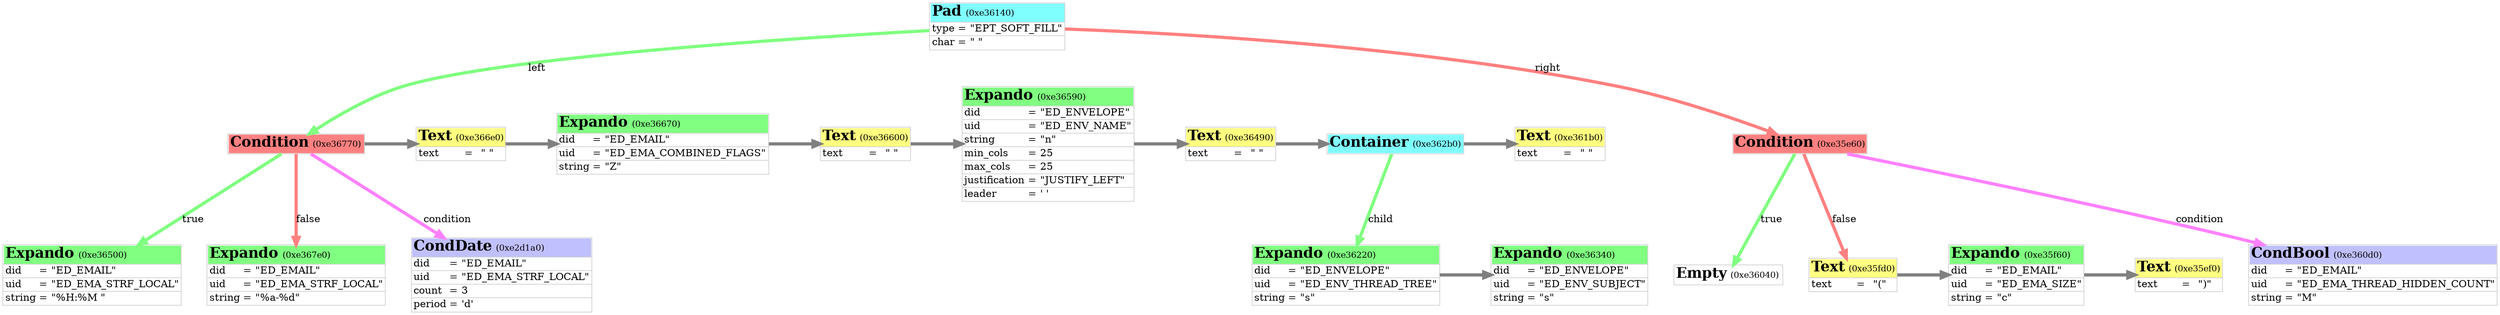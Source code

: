 digraph neomutt
{

	graph [
		rankdir="TB"
		nodesep="0.5"
		ranksep="0.5"
	];

	node [
		shape="plain"
	];

	edge [
		penwidth="4.5"
		arrowsize="1.0"
		color="#c0c0c0"
	];

	obj_0xe36140 [
		label=<<table cellspacing="0" border="1" rows="*" color="#d0d0d0">
		<tr>
			<td border="0" align="left" bgcolor="#80ffff" port="top" colspan="3"><font color="#000000" point-size="20"><b>Pad</b></font> <font point-size="12">(0xe36140)</font></td>
		</tr>
		<tr>
			<td border="0" align="left">type</td>
			<td border="0">=</td>
			<td border="0" align="left">"EPT_SOFT_FILL"</td>
		</tr>
		<tr>
			<td border="0" align="left">char</td>
			<td border="0">=</td>
			<td border="0" align="left">" "</td>
		</tr>
		</table>>
	];

	obj_0xe36770 [
		label=<<table cellspacing="0" border="1" rows="*" color="#d0d0d0">
		<tr>
			<td border="0" align="left" bgcolor="#ff8080" port="top" colspan="3"><font color="#000000" point-size="20"><b>Condition</b></font> <font point-size="12">(0xe36770)</font></td>
		</tr>
		</table>>
	];

	obj_0xe2d1a0 [
		label=<<table cellspacing="0" border="1" rows="*" color="#d0d0d0">
		<tr>
			<td border="0" align="left" bgcolor="#c0c0ff" port="top" colspan="3"><font color="#000000" point-size="20"><b>CondDate</b></font> <font point-size="12">(0xe2d1a0)</font></td>
		</tr>
		<tr>
			<td border="0" align="left">did</td>
			<td border="0">=</td>
			<td border="0" align="left">"ED_EMAIL"</td>
		</tr>
		<tr>
			<td border="0" align="left">uid</td>
			<td border="0">=</td>
			<td border="0" align="left">"ED_EMA_STRF_LOCAL"</td>
		</tr>
		<tr>
			<td border="0" align="left">count</td>
			<td border="0">=</td>
			<td border="0" align="left">3</td>
		</tr>
		<tr>
			<td border="0" align="left">period</td>
			<td border="0">=</td>
			<td border="0" align="left">'d'</td>
		</tr>
		</table>>
	];

	obj_0xe36500 [
		label=<<table cellspacing="0" border="1" rows="*" color="#d0d0d0">
		<tr>
			<td border="0" align="left" bgcolor="#80ff80" port="top" colspan="3"><font color="#000000" point-size="20"><b>Expando</b></font> <font point-size="12">(0xe36500)</font></td>
		</tr>
		<tr>
			<td border="0" align="left">did</td>
			<td border="0">=</td>
			<td border="0" align="left">"ED_EMAIL"</td>
		</tr>
		<tr>
			<td border="0" align="left">uid</td>
			<td border="0">=</td>
			<td border="0" align="left">"ED_EMA_STRF_LOCAL"</td>
		</tr>
		<tr>
			<td border="0" align="left">string</td>
			<td border="0">=</td>
			<td border="0" align="left">"%H:%M "</td>
		</tr>
		</table>>
	];

	obj_0xe367e0 [
		label=<<table cellspacing="0" border="1" rows="*" color="#d0d0d0">
		<tr>
			<td border="0" align="left" bgcolor="#80ff80" port="top" colspan="3"><font color="#000000" point-size="20"><b>Expando</b></font> <font point-size="12">(0xe367e0)</font></td>
		</tr>
		<tr>
			<td border="0" align="left">did</td>
			<td border="0">=</td>
			<td border="0" align="left">"ED_EMAIL"</td>
		</tr>
		<tr>
			<td border="0" align="left">uid</td>
			<td border="0">=</td>
			<td border="0" align="left">"ED_EMA_STRF_LOCAL"</td>
		</tr>
		<tr>
			<td border="0" align="left">string</td>
			<td border="0">=</td>
			<td border="0" align="left">"%a-%d"</td>
		</tr>
		</table>>
	];

	obj_0xe366e0 [
		label=<<table cellspacing="0" border="1" rows="*" color="#d0d0d0">
		<tr>
			<td border="0" align="left" bgcolor="#ffff80" port="top" colspan="3"><font color="#000000" point-size="20"><b>Text</b></font> <font point-size="12">(0xe366e0)</font></td>
		</tr>
		<tr>
			<td border="0" align="left">text</td>
			<td border="0">=</td>
			<td border="0" align="left">" "</td>
		</tr>
		</table>>
	];

	obj_0xe36670 [
		label=<<table cellspacing="0" border="1" rows="*" color="#d0d0d0">
		<tr>
			<td border="0" align="left" bgcolor="#80ff80" port="top" colspan="3"><font color="#000000" point-size="20"><b>Expando</b></font> <font point-size="12">(0xe36670)</font></td>
		</tr>
		<tr>
			<td border="0" align="left">did</td>
			<td border="0">=</td>
			<td border="0" align="left">"ED_EMAIL"</td>
		</tr>
		<tr>
			<td border="0" align="left">uid</td>
			<td border="0">=</td>
			<td border="0" align="left">"ED_EMA_COMBINED_FLAGS"</td>
		</tr>
		<tr>
			<td border="0" align="left">string</td>
			<td border="0">=</td>
			<td border="0" align="left">"Z"</td>
		</tr>
		</table>>
	];

	obj_0xe36600 [
		label=<<table cellspacing="0" border="1" rows="*" color="#d0d0d0">
		<tr>
			<td border="0" align="left" bgcolor="#ffff80" port="top" colspan="3"><font color="#000000" point-size="20"><b>Text</b></font> <font point-size="12">(0xe36600)</font></td>
		</tr>
		<tr>
			<td border="0" align="left">text</td>
			<td border="0">=</td>
			<td border="0" align="left">" "</td>
		</tr>
		</table>>
	];

	obj_0xe36590 [
		label=<<table cellspacing="0" border="1" rows="*" color="#d0d0d0">
		<tr>
			<td border="0" align="left" bgcolor="#80ff80" port="top" colspan="3"><font color="#000000" point-size="20"><b>Expando</b></font> <font point-size="12">(0xe36590)</font></td>
		</tr>
		<tr>
			<td border="0" align="left">did</td>
			<td border="0">=</td>
			<td border="0" align="left">"ED_ENVELOPE"</td>
		</tr>
		<tr>
			<td border="0" align="left">uid</td>
			<td border="0">=</td>
			<td border="0" align="left">"ED_ENV_NAME"</td>
		</tr>
		<tr>
			<td border="0" align="left">string</td>
			<td border="0">=</td>
			<td border="0" align="left">"n"</td>
		</tr>
		<tr>
			<td border="0" align="left">min_cols</td>
			<td border="0">=</td>
			<td border="0" align="left">25</td>
		</tr>
		<tr>
			<td border="0" align="left">max_cols</td>
			<td border="0">=</td>
			<td border="0" align="left">25</td>
		</tr>
		<tr>
			<td border="0" align="left">justification</td>
			<td border="0">=</td>
			<td border="0" align="left">"JUSTIFY_LEFT"</td>
		</tr>
		<tr>
			<td border="0" align="left">leader</td>
			<td border="0">=</td>
			<td border="0" align="left">' '</td>
		</tr>
		</table>>
	];

	obj_0xe36490 [
		label=<<table cellspacing="0" border="1" rows="*" color="#d0d0d0">
		<tr>
			<td border="0" align="left" bgcolor="#ffff80" port="top" colspan="3"><font color="#000000" point-size="20"><b>Text</b></font> <font point-size="12">(0xe36490)</font></td>
		</tr>
		<tr>
			<td border="0" align="left">text</td>
			<td border="0">=</td>
			<td border="0" align="left">" "</td>
		</tr>
		</table>>
	];

	obj_0xe362b0 [
		label=<<table cellspacing="0" border="1" rows="*" color="#d0d0d0">
		<tr>
			<td border="0" align="left" bgcolor="#80ffff" port="top" colspan="3"><font color="#000000" point-size="20"><b>Container</b></font> <font point-size="12">(0xe362b0)</font></td>
		</tr>
		</table>>
	];

	obj_0xe36220 [
		label=<<table cellspacing="0" border="1" rows="*" color="#d0d0d0">
		<tr>
			<td border="0" align="left" bgcolor="#80ff80" port="top" colspan="3"><font color="#000000" point-size="20"><b>Expando</b></font> <font point-size="12">(0xe36220)</font></td>
		</tr>
		<tr>
			<td border="0" align="left">did</td>
			<td border="0">=</td>
			<td border="0" align="left">"ED_ENVELOPE"</td>
		</tr>
		<tr>
			<td border="0" align="left">uid</td>
			<td border="0">=</td>
			<td border="0" align="left">"ED_ENV_THREAD_TREE"</td>
		</tr>
		<tr>
			<td border="0" align="left">string</td>
			<td border="0">=</td>
			<td border="0" align="left">"s"</td>
		</tr>
		</table>>
	];

	obj_0xe36340 [
		label=<<table cellspacing="0" border="1" rows="*" color="#d0d0d0">
		<tr>
			<td border="0" align="left" bgcolor="#80ff80" port="top" colspan="3"><font color="#000000" point-size="20"><b>Expando</b></font> <font point-size="12">(0xe36340)</font></td>
		</tr>
		<tr>
			<td border="0" align="left">did</td>
			<td border="0">=</td>
			<td border="0" align="left">"ED_ENVELOPE"</td>
		</tr>
		<tr>
			<td border="0" align="left">uid</td>
			<td border="0">=</td>
			<td border="0" align="left">"ED_ENV_SUBJECT"</td>
		</tr>
		<tr>
			<td border="0" align="left">string</td>
			<td border="0">=</td>
			<td border="0" align="left">"s"</td>
		</tr>
		</table>>
	];

	obj_0xe361b0 [
		label=<<table cellspacing="0" border="1" rows="*" color="#d0d0d0">
		<tr>
			<td border="0" align="left" bgcolor="#ffff80" port="top" colspan="3"><font color="#000000" point-size="20"><b>Text</b></font> <font point-size="12">(0xe361b0)</font></td>
		</tr>
		<tr>
			<td border="0" align="left">text</td>
			<td border="0">=</td>
			<td border="0" align="left">" "</td>
		</tr>
		</table>>
	];

	obj_0xe35e60 [
		label=<<table cellspacing="0" border="1" rows="*" color="#d0d0d0">
		<tr>
			<td border="0" align="left" bgcolor="#ff8080" port="top" colspan="3"><font color="#000000" point-size="20"><b>Condition</b></font> <font point-size="12">(0xe35e60)</font></td>
		</tr>
		</table>>
	];

	obj_0xe360d0 [
		label=<<table cellspacing="0" border="1" rows="*" color="#d0d0d0">
		<tr>
			<td border="0" align="left" bgcolor="#c0c0ff" port="top" colspan="3"><font color="#000000" point-size="20"><b>CondBool</b></font> <font point-size="12">(0xe360d0)</font></td>
		</tr>
		<tr>
			<td border="0" align="left">did</td>
			<td border="0">=</td>
			<td border="0" align="left">"ED_EMAIL"</td>
		</tr>
		<tr>
			<td border="0" align="left">uid</td>
			<td border="0">=</td>
			<td border="0" align="left">"ED_EMA_THREAD_HIDDEN_COUNT"</td>
		</tr>
		<tr>
			<td border="0" align="left">string</td>
			<td border="0">=</td>
			<td border="0" align="left">"M"</td>
		</tr>
		</table>>
	];

	obj_0xe36040 [
		label=<<table cellspacing="0" border="1" rows="*" color="#d0d0d0">
		<tr>
			<td border="0" align="left" bgcolor="#ffffff" port="top" colspan="3"><font color="#000000" point-size="20"><b>Empty</b></font> <font point-size="12">(0xe36040)</font></td>
		</tr>
		</table>>
	];

	obj_0xe35fd0 [
		label=<<table cellspacing="0" border="1" rows="*" color="#d0d0d0">
		<tr>
			<td border="0" align="left" bgcolor="#ffff80" port="top" colspan="3"><font color="#000000" point-size="20"><b>Text</b></font> <font point-size="12">(0xe35fd0)</font></td>
		</tr>
		<tr>
			<td border="0" align="left">text</td>
			<td border="0">=</td>
			<td border="0" align="left">"("</td>
		</tr>
		</table>>
	];

	obj_0xe35f60 [
		label=<<table cellspacing="0" border="1" rows="*" color="#d0d0d0">
		<tr>
			<td border="0" align="left" bgcolor="#80ff80" port="top" colspan="3"><font color="#000000" point-size="20"><b>Expando</b></font> <font point-size="12">(0xe35f60)</font></td>
		</tr>
		<tr>
			<td border="0" align="left">did</td>
			<td border="0">=</td>
			<td border="0" align="left">"ED_EMAIL"</td>
		</tr>
		<tr>
			<td border="0" align="left">uid</td>
			<td border="0">=</td>
			<td border="0" align="left">"ED_EMA_SIZE"</td>
		</tr>
		<tr>
			<td border="0" align="left">string</td>
			<td border="0">=</td>
			<td border="0" align="left">"c"</td>
		</tr>
		</table>>
	];

	obj_0xe35ef0 [
		label=<<table cellspacing="0" border="1" rows="*" color="#d0d0d0">
		<tr>
			<td border="0" align="left" bgcolor="#ffff80" port="top" colspan="3"><font color="#000000" point-size="20"><b>Text</b></font> <font point-size="12">(0xe35ef0)</font></td>
		</tr>
		<tr>
			<td border="0" align="left">text</td>
			<td border="0">=</td>
			<td border="0" align="left">")"</td>
		</tr>
		</table>>
	];


	{ rank=same obj_0xe2d1a0 };
	obj_0xe36770 -> obj_0xe2d1a0 [  edgetooltip="Condition->condition" label="condition" color="#ff80ff" ];
	{ rank=same obj_0xe36500 };
	obj_0xe36770 -> obj_0xe36500 [  edgetooltip="Condition->true" label="true" color="#80ff80" ];
	{ rank=same obj_0xe367e0 };
	obj_0xe36770 -> obj_0xe367e0 [  edgetooltip="Condition->false" label="false" color="#ff8080" ];
	obj_0xe36770 -> obj_0xe366e0 [  edgetooltip="ExpandoNode->next"  color="#808080" ];
	obj_0xe366e0 -> obj_0xe36670 [  edgetooltip="ExpandoNode->next"  color="#808080" ];
	obj_0xe36670 -> obj_0xe36600 [  edgetooltip="ExpandoNode->next"  color="#808080" ];
	obj_0xe36600 -> obj_0xe36590 [  edgetooltip="ExpandoNode->next"  color="#808080" ];
	obj_0xe36590 -> obj_0xe36490 [  edgetooltip="ExpandoNode->next"  color="#808080" ];
	obj_0xe36220 -> obj_0xe36340 [  edgetooltip="ExpandoNode->next"  color="#808080" ];
	{ rank=same obj_0xe36220 obj_0xe36340 };
	obj_0xe362b0 -> obj_0xe36220 [  edgetooltip="Node->child" label="child" color="#80ff80" ];
	obj_0xe36490 -> obj_0xe362b0 [  edgetooltip="ExpandoNode->next"  color="#808080" ];
	obj_0xe362b0 -> obj_0xe361b0 [  edgetooltip="ExpandoNode->next"  color="#808080" ];
	{ rank=same obj_0xe36770 obj_0xe366e0 obj_0xe36670 obj_0xe36600 obj_0xe36590 obj_0xe36490 obj_0xe362b0 obj_0xe361b0 };
	obj_0xe36140 -> obj_0xe36770 [  edgetooltip="Pad->left" label="left" color="#80ff80" ];
	{ rank=same obj_0xe360d0 };
	obj_0xe35e60 -> obj_0xe360d0 [  edgetooltip="Condition->condition" label="condition" color="#ff80ff" ];
	{ rank=same obj_0xe36040 };
	obj_0xe35e60 -> obj_0xe36040 [  edgetooltip="Condition->true" label="true" color="#80ff80" ];
	obj_0xe35fd0 -> obj_0xe35f60 [  edgetooltip="ExpandoNode->next"  color="#808080" ];
	obj_0xe35f60 -> obj_0xe35ef0 [  edgetooltip="ExpandoNode->next"  color="#808080" ];
	{ rank=same obj_0xe35fd0 obj_0xe35f60 obj_0xe35ef0 };
	obj_0xe35e60 -> obj_0xe35fd0 [  edgetooltip="Condition->false" label="false" color="#ff8080" ];
	{ rank=same obj_0xe35e60 };
	obj_0xe36140 -> obj_0xe35e60 [  edgetooltip="Pad->right" label="right" color="#ff8080" ];
	{ rank=same obj_0xe36140 };

}
